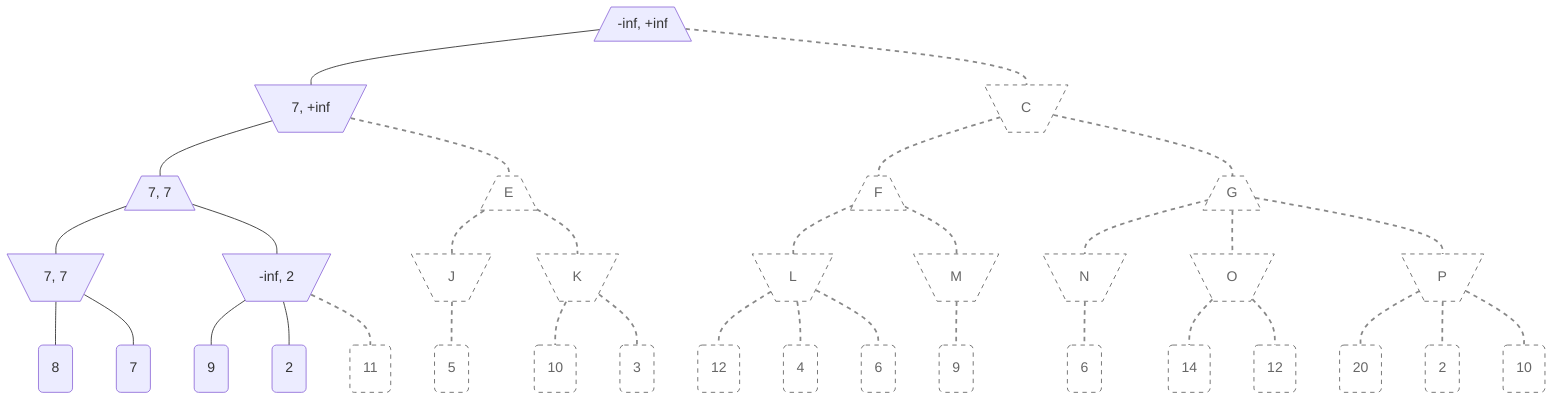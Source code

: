flowchart TD
    classDef disabled fill:#fff,color:#666,stroke:#666,stroke-dasharray: 5 5
    
A[/-inf, +inf\] --- B    
A --- C:::disabled

B[\7, +inf/] --- D
B --- E:::disabled
C[\C/] --- F:::disabled
C --- G:::disabled

D[/7, 7\] --- H
D --- I
E[/E\] --- J:::disabled
E --- K:::disabled
F[/F\] --- L:::disabled
F --- M:::disabled
G[/G\] --- N:::disabled
G --- O:::disabled
G --- P:::disabled

H[\7, 7/] --- a(8)
H --- b(7)
I[\-inf, 2/] --- c(9)
I --- d(2)
I --- e(11):::disabled
J[\J/] --- f(5):::disabled
K[\K/] --- g(10):::disabled
K --- h(3):::disabled
L[\L/] --- i(12):::disabled
L --- k(4):::disabled
L --- l(6):::disabled
M[\M/] --- m(9):::disabled
N[\N/] --- n(6):::disabled
O[\O/] --- o(14):::disabled
O --- p(12):::disabled
P[\P/] --- q(20):::disabled
P --- r(2):::disabled
P --- s(10):::disabled

%% linkStyle 0 stroke:#888,stroke-width:2px,stroke-dasharray: 5 5;
linkStyle 1 stroke:#888,stroke-width:2px,stroke-dasharray: 5 5;
%% linkStyle 2 stroke:#888,stroke-width:2px,stroke-dasharray: 5 5;
linkStyle 3 stroke:#888,stroke-width:2px,stroke-dasharray: 5 5;
linkStyle 4 stroke:#888,stroke-width:2px,stroke-dasharray: 5 5;
linkStyle 5 stroke:#888,stroke-width:2px,stroke-dasharray: 5 5;
%% linkStyle 6 stroke:#888,stroke-width:2px,stroke-dasharray: 5 5;
%% linkStyle 7 stroke:#888,stroke-width:2px,stroke-dasharray: 5 5;
linkStyle 8 stroke:#888,stroke-width:2px,stroke-dasharray: 5 5;
linkStyle 9 stroke:#888,stroke-width:2px,stroke-dasharray: 5 5;
linkStyle 10 stroke:#888,stroke-width:2px,stroke-dasharray: 5 5;
linkStyle 11 stroke:#888,stroke-width:2px,stroke-dasharray: 5 5;
linkStyle 12 stroke:#888,stroke-width:2px,stroke-dasharray: 5 5;
linkStyle 13 stroke:#888,stroke-width:2px,stroke-dasharray: 5 5;
linkStyle 14 stroke:#888,stroke-width:2px,stroke-dasharray: 5 5;
%% linkStyle 15 stroke:#888,stroke-width:2px,stroke-dasharray: 5 5;
%% linkStyle 16 stroke:#888,stroke-width:2px,stroke-dasharray: 5 5;
%% linkStyle 17 stroke:#888,stroke-width:2px,stroke-dasharray: 5 5;
%% linkStyle 18 stroke:#888,stroke-width:2px,stroke-dasharray: 5 5;
linkStyle 19 stroke:#888,stroke-width:2px,stroke-dasharray: 5 5;
linkStyle 20 stroke:#888,stroke-width:2px,stroke-dasharray: 5 5;
linkStyle 21 stroke:#888,stroke-width:2px,stroke-dasharray: 5 5;
linkStyle 22 stroke:#888,stroke-width:2px,stroke-dasharray: 5 5;
linkStyle 23 stroke:#888,stroke-width:2px,stroke-dasharray: 5 5;
linkStyle 24 stroke:#888,stroke-width:2px,stroke-dasharray: 5 5;
linkStyle 25 stroke:#888,stroke-width:2px,stroke-dasharray: 5 5;
linkStyle 26 stroke:#888,stroke-width:2px,stroke-dasharray: 5 5;
linkStyle 27 stroke:#888,stroke-width:2px,stroke-dasharray: 5 5;
linkStyle 28 stroke:#888,stroke-width:2px,stroke-dasharray: 5 5;
linkStyle 29 stroke:#888,stroke-width:2px,stroke-dasharray: 5 5;
linkStyle 30 stroke:#888,stroke-width:2px,stroke-dasharray: 5 5;
linkStyle 31 stroke:#888,stroke-width:2px,stroke-dasharray: 5 5;
linkStyle 32 stroke:#888,stroke-width:2px,stroke-dasharray: 5 5;